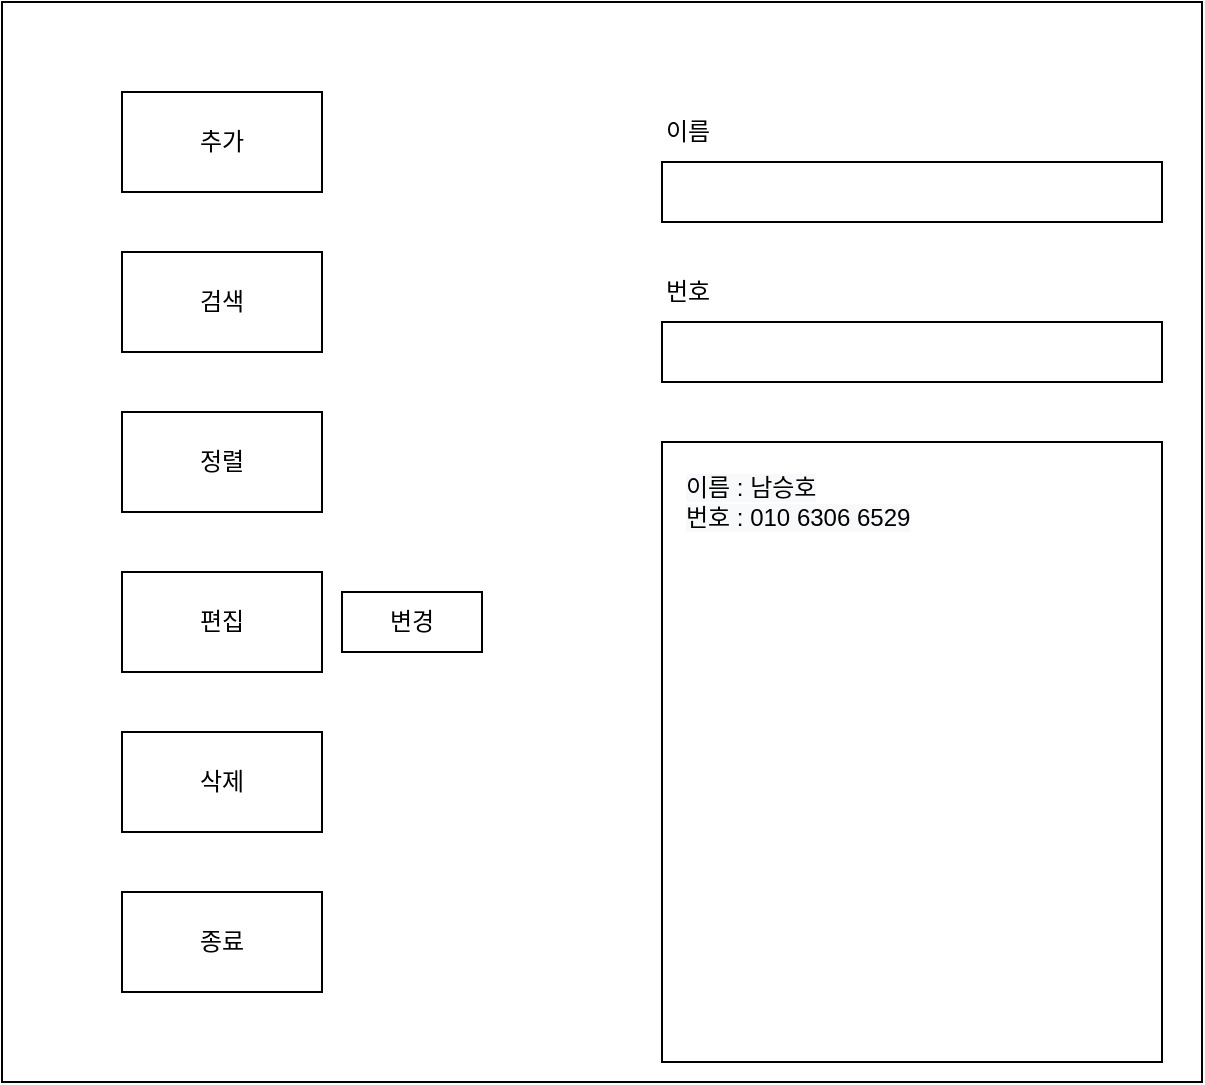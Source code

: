 <mxfile version="14.4.4" type="github">
  <diagram id="EfojbiY99QNXChPEN2Wb" name="페이지-1">
    <mxGraphModel dx="1185" dy="662" grid="1" gridSize="10" guides="1" tooltips="1" connect="1" arrows="1" fold="1" page="1" pageScale="1" pageWidth="1169" pageHeight="1654" math="0" shadow="0">
      <root>
        <mxCell id="0" />
        <mxCell id="1" parent="0" />
        <mxCell id="UplPQR8TjaRG6dBPHjRI-1" value="" style="rounded=0;whiteSpace=wrap;html=1;" vertex="1" parent="1">
          <mxGeometry x="300" y="110" width="600" height="540" as="geometry" />
        </mxCell>
        <mxCell id="UplPQR8TjaRG6dBPHjRI-2" value="&lt;p style=&quot;line-height: 170%&quot;&gt;&lt;br&gt;&lt;/p&gt;" style="rounded=0;whiteSpace=wrap;html=1;align=left;" vertex="1" parent="1">
          <mxGeometry x="630" y="330" width="250" height="310" as="geometry" />
        </mxCell>
        <mxCell id="UplPQR8TjaRG6dBPHjRI-6" value="&#xa;&#xa;&lt;span style=&quot;color: rgb(0, 0, 0); font-family: helvetica; font-size: 12px; font-style: normal; font-weight: 400; letter-spacing: normal; text-indent: 0px; text-transform: none; word-spacing: 0px; background-color: rgb(248, 249, 250); display: inline; float: none;&quot;&gt;이름 : 남승호&lt;/span&gt;&lt;br style=&quot;color: rgb(0, 0, 0); font-family: helvetica; font-size: 12px; font-style: normal; font-weight: 400; letter-spacing: normal; text-indent: 0px; text-transform: none; word-spacing: 0px; background-color: rgb(248, 249, 250);&quot;&gt;&lt;span style=&quot;color: rgb(0, 0, 0); font-family: helvetica; font-size: 12px; font-style: normal; font-weight: 400; letter-spacing: normal; text-indent: 0px; text-transform: none; word-spacing: 0px; background-color: rgb(248, 249, 250); display: inline; float: none;&quot;&gt;번호 : 010 6306 6529&lt;/span&gt;&#xa;&#xa;" style="text;html=1;strokeColor=none;fillColor=none;align=left;verticalAlign=middle;whiteSpace=wrap;rounded=0;" vertex="1" parent="1">
          <mxGeometry x="640" y="320" width="170" height="80" as="geometry" />
        </mxCell>
        <mxCell id="UplPQR8TjaRG6dBPHjRI-7" value="" style="rounded=0;whiteSpace=wrap;html=1;align=left;" vertex="1" parent="1">
          <mxGeometry x="630" y="270" width="250" height="30" as="geometry" />
        </mxCell>
        <mxCell id="UplPQR8TjaRG6dBPHjRI-8" value="" style="rounded=0;whiteSpace=wrap;html=1;align=left;" vertex="1" parent="1">
          <mxGeometry x="630" y="190" width="250" height="30" as="geometry" />
        </mxCell>
        <mxCell id="UplPQR8TjaRG6dBPHjRI-9" value="이름" style="text;html=1;strokeColor=none;fillColor=none;align=left;verticalAlign=middle;whiteSpace=wrap;rounded=0;" vertex="1" parent="1">
          <mxGeometry x="630" y="160" width="60" height="30" as="geometry" />
        </mxCell>
        <mxCell id="UplPQR8TjaRG6dBPHjRI-10" value="번호" style="text;html=1;strokeColor=none;fillColor=none;align=left;verticalAlign=middle;whiteSpace=wrap;rounded=0;" vertex="1" parent="1">
          <mxGeometry x="630" y="240" width="60" height="30" as="geometry" />
        </mxCell>
        <mxCell id="UplPQR8TjaRG6dBPHjRI-11" value="추가" style="rounded=0;whiteSpace=wrap;html=1;align=center;" vertex="1" parent="1">
          <mxGeometry x="360" y="155" width="100" height="50" as="geometry" />
        </mxCell>
        <mxCell id="UplPQR8TjaRG6dBPHjRI-12" value="검색" style="rounded=0;whiteSpace=wrap;html=1;align=center;" vertex="1" parent="1">
          <mxGeometry x="360" y="235" width="100" height="50" as="geometry" />
        </mxCell>
        <mxCell id="UplPQR8TjaRG6dBPHjRI-15" value="정렬" style="rounded=0;whiteSpace=wrap;html=1;align=center;" vertex="1" parent="1">
          <mxGeometry x="360" y="315" width="100" height="50" as="geometry" />
        </mxCell>
        <mxCell id="UplPQR8TjaRG6dBPHjRI-16" value="편집" style="rounded=0;whiteSpace=wrap;html=1;align=center;" vertex="1" parent="1">
          <mxGeometry x="360" y="395" width="100" height="50" as="geometry" />
        </mxCell>
        <mxCell id="UplPQR8TjaRG6dBPHjRI-17" value="삭제" style="rounded=0;whiteSpace=wrap;html=1;align=center;" vertex="1" parent="1">
          <mxGeometry x="360" y="475" width="100" height="50" as="geometry" />
        </mxCell>
        <mxCell id="UplPQR8TjaRG6dBPHjRI-18" value="종료" style="rounded=0;whiteSpace=wrap;html=1;align=center;" vertex="1" parent="1">
          <mxGeometry x="360" y="555" width="100" height="50" as="geometry" />
        </mxCell>
        <mxCell id="UplPQR8TjaRG6dBPHjRI-19" value="변경" style="rounded=0;whiteSpace=wrap;html=1;align=center;" vertex="1" parent="1">
          <mxGeometry x="470" y="405" width="70" height="30" as="geometry" />
        </mxCell>
      </root>
    </mxGraphModel>
  </diagram>
</mxfile>
